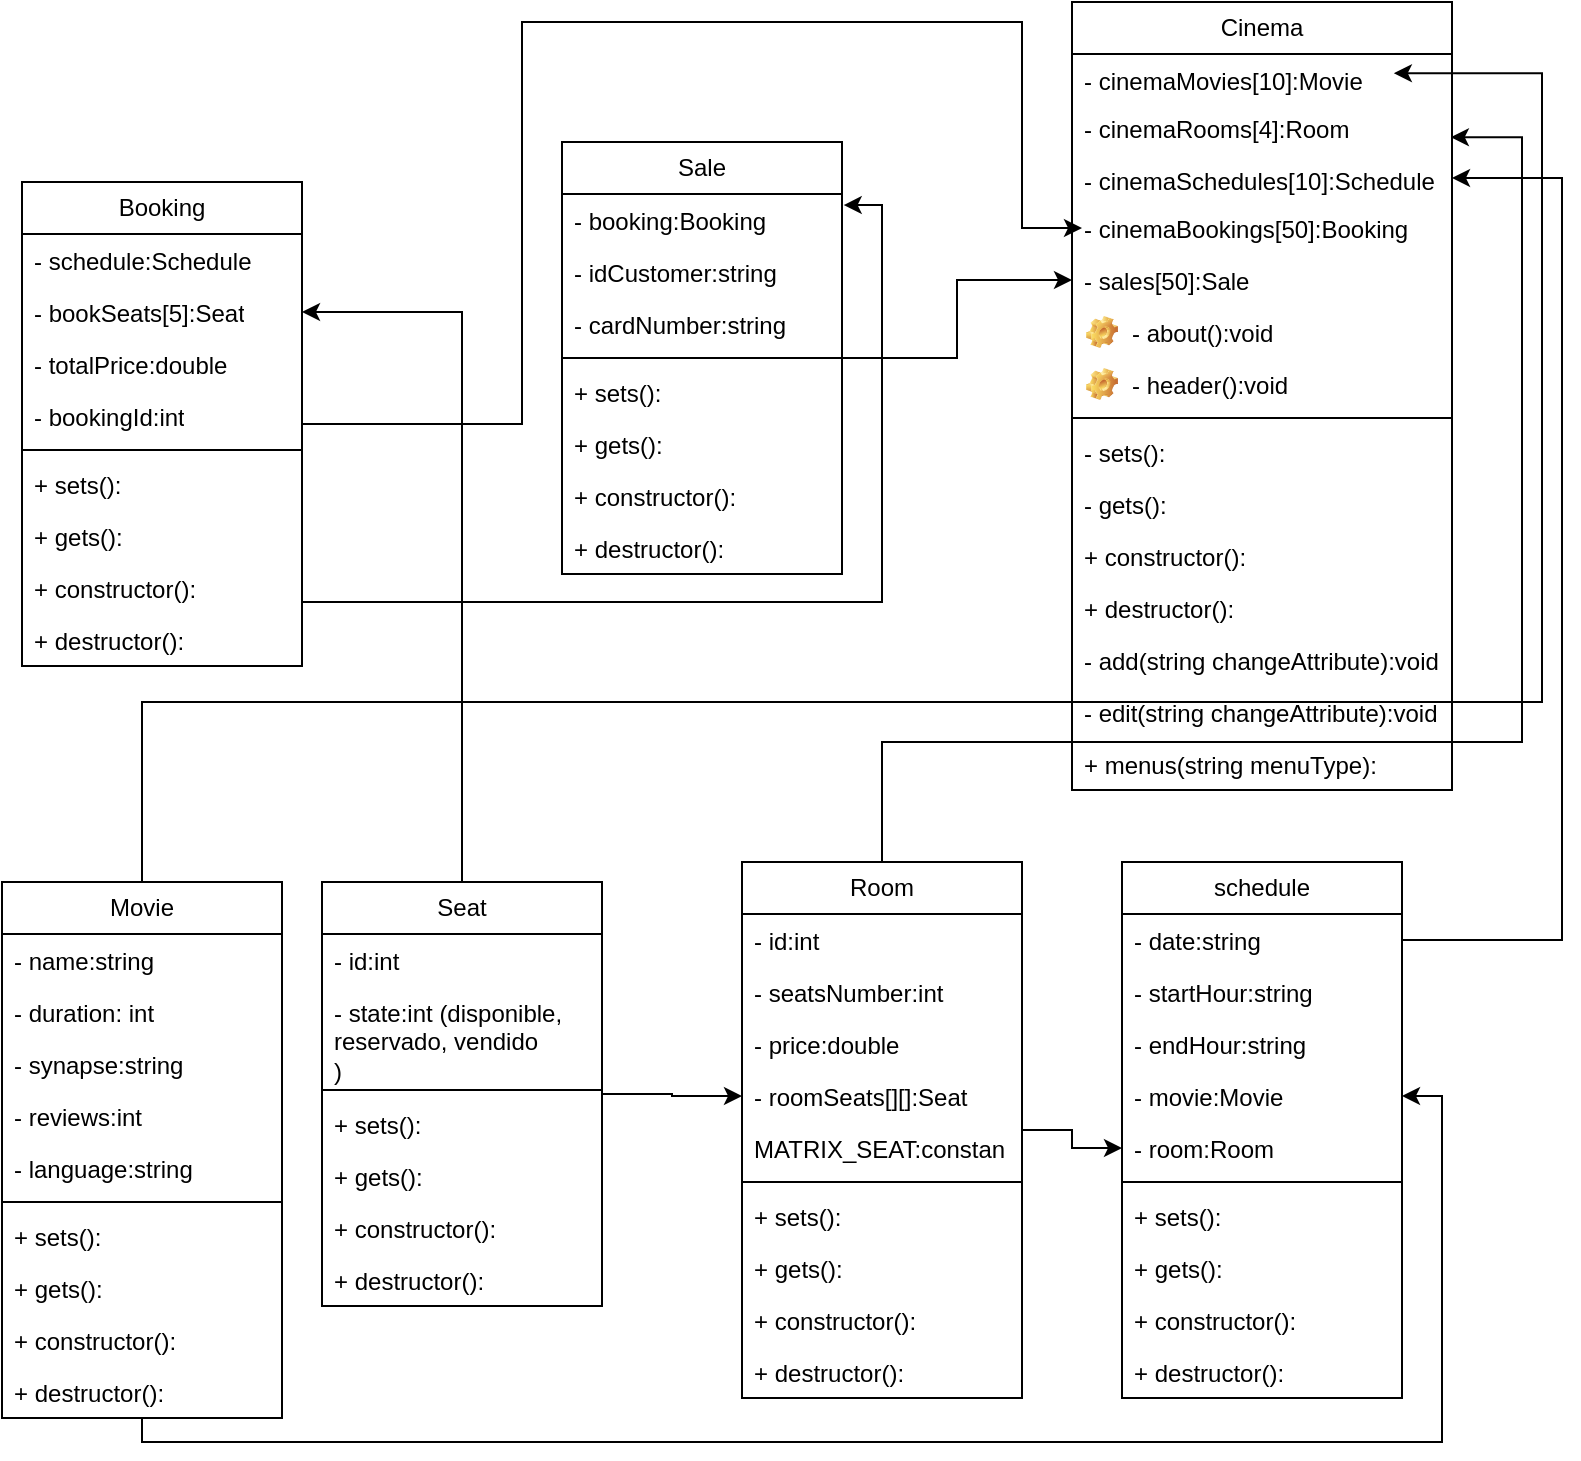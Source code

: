 <mxfile version="24.7.7">
  <diagram name="Page-1" id="FKZPfsuPANJ3V0UUk2Ly">
    <mxGraphModel dx="420" dy="1328" grid="1" gridSize="10" guides="1" tooltips="1" connect="1" arrows="1" fold="1" page="1" pageScale="1" pageWidth="850" pageHeight="1100" math="0" shadow="0">
      <root>
        <mxCell id="0" />
        <mxCell id="1" parent="0" />
        <mxCell id="31zZyvUoSJugWrLI4tre-92" style="edgeStyle=orthogonalEdgeStyle;rounded=0;orthogonalLoop=1;jettySize=auto;html=1;entryX=0.847;entryY=0.399;entryDx=0;entryDy=0;exitX=0.5;exitY=0;exitDx=0;exitDy=0;entryPerimeter=0;" parent="1" source="31zZyvUoSJugWrLI4tre-1" target="31zZyvUoSJugWrLI4tre-81" edge="1">
          <mxGeometry relative="1" as="geometry">
            <mxPoint x="100" y="-38" as="sourcePoint" />
            <mxPoint x="760" y="-380.0" as="targetPoint" />
            <Array as="points">
              <mxPoint x="90" y="-70" />
              <mxPoint x="790" y="-70" />
              <mxPoint x="790" y="-384" />
            </Array>
          </mxGeometry>
        </mxCell>
        <mxCell id="31zZyvUoSJugWrLI4tre-1" value="Movie" style="swimlane;fontStyle=0;childLayout=stackLayout;horizontal=1;startSize=26;fillColor=none;horizontalStack=0;resizeParent=1;resizeParentMax=0;resizeLast=0;collapsible=1;marginBottom=0;whiteSpace=wrap;html=1;" parent="1" vertex="1">
          <mxGeometry x="20" y="20" width="140" height="268" as="geometry">
            <mxRectangle x="20" y="20" width="70" height="30" as="alternateBounds" />
          </mxGeometry>
        </mxCell>
        <mxCell id="31zZyvUoSJugWrLI4tre-26" value="- name:string" style="text;strokeColor=none;fillColor=none;align=left;verticalAlign=top;spacingLeft=4;spacingRight=4;overflow=hidden;rotatable=0;points=[[0,0.5],[1,0.5]];portConstraint=eastwest;whiteSpace=wrap;html=1;" parent="31zZyvUoSJugWrLI4tre-1" vertex="1">
          <mxGeometry y="26" width="140" height="26" as="geometry" />
        </mxCell>
        <mxCell id="31zZyvUoSJugWrLI4tre-7" value="- duration: int&lt;div&gt;&lt;br&gt;&lt;/div&gt;" style="text;strokeColor=none;fillColor=none;align=left;verticalAlign=top;spacingLeft=4;spacingRight=4;overflow=hidden;rotatable=0;points=[[0,0.5],[1,0.5]];portConstraint=eastwest;whiteSpace=wrap;html=1;" parent="31zZyvUoSJugWrLI4tre-1" vertex="1">
          <mxGeometry y="52" width="140" height="26" as="geometry" />
        </mxCell>
        <mxCell id="31zZyvUoSJugWrLI4tre-9" value="- synapse:string" style="text;strokeColor=none;fillColor=none;align=left;verticalAlign=top;spacingLeft=4;spacingRight=4;overflow=hidden;rotatable=0;points=[[0,0.5],[1,0.5]];portConstraint=eastwest;whiteSpace=wrap;html=1;" parent="31zZyvUoSJugWrLI4tre-1" vertex="1">
          <mxGeometry y="78" width="140" height="26" as="geometry" />
        </mxCell>
        <mxCell id="31zZyvUoSJugWrLI4tre-10" value="- reviews:int" style="text;strokeColor=none;fillColor=none;align=left;verticalAlign=top;spacingLeft=4;spacingRight=4;overflow=hidden;rotatable=0;points=[[0,0.5],[1,0.5]];portConstraint=eastwest;whiteSpace=wrap;html=1;" parent="31zZyvUoSJugWrLI4tre-1" vertex="1">
          <mxGeometry y="104" width="140" height="26" as="geometry" />
        </mxCell>
        <mxCell id="31zZyvUoSJugWrLI4tre-8" value="- language:string" style="text;strokeColor=none;fillColor=none;align=left;verticalAlign=top;spacingLeft=4;spacingRight=4;overflow=hidden;rotatable=0;points=[[0,0.5],[1,0.5]];portConstraint=eastwest;whiteSpace=wrap;html=1;" parent="31zZyvUoSJugWrLI4tre-1" vertex="1">
          <mxGeometry y="130" width="140" height="26" as="geometry" />
        </mxCell>
        <mxCell id="31zZyvUoSJugWrLI4tre-6" value="" style="line;strokeWidth=1;fillColor=none;align=left;verticalAlign=middle;spacingTop=-1;spacingLeft=3;spacingRight=3;rotatable=0;labelPosition=right;points=[];portConstraint=eastwest;strokeColor=inherit;" parent="31zZyvUoSJugWrLI4tre-1" vertex="1">
          <mxGeometry y="156" width="140" height="8" as="geometry" />
        </mxCell>
        <mxCell id="31zZyvUoSJugWrLI4tre-3" value="+ sets():" style="text;strokeColor=none;fillColor=none;align=left;verticalAlign=top;spacingLeft=4;spacingRight=4;overflow=hidden;rotatable=0;points=[[0,0.5],[1,0.5]];portConstraint=eastwest;whiteSpace=wrap;html=1;" parent="31zZyvUoSJugWrLI4tre-1" vertex="1">
          <mxGeometry y="164" width="140" height="26" as="geometry" />
        </mxCell>
        <mxCell id="31zZyvUoSJugWrLI4tre-12" value="+ gets():" style="text;strokeColor=none;fillColor=none;align=left;verticalAlign=top;spacingLeft=4;spacingRight=4;overflow=hidden;rotatable=0;points=[[0,0.5],[1,0.5]];portConstraint=eastwest;whiteSpace=wrap;html=1;" parent="31zZyvUoSJugWrLI4tre-1" vertex="1">
          <mxGeometry y="190" width="140" height="26" as="geometry" />
        </mxCell>
        <mxCell id="31zZyvUoSJugWrLI4tre-11" value="+ constructor():" style="text;strokeColor=none;fillColor=none;align=left;verticalAlign=top;spacingLeft=4;spacingRight=4;overflow=hidden;rotatable=0;points=[[0,0.5],[1,0.5]];portConstraint=eastwest;whiteSpace=wrap;html=1;" parent="31zZyvUoSJugWrLI4tre-1" vertex="1">
          <mxGeometry y="216" width="140" height="26" as="geometry" />
        </mxCell>
        <mxCell id="31zZyvUoSJugWrLI4tre-4" value="+ destructor():" style="text;strokeColor=none;fillColor=none;align=left;verticalAlign=top;spacingLeft=4;spacingRight=4;overflow=hidden;rotatable=0;points=[[0,0.5],[1,0.5]];portConstraint=eastwest;whiteSpace=wrap;html=1;" parent="31zZyvUoSJugWrLI4tre-1" vertex="1">
          <mxGeometry y="242" width="140" height="26" as="geometry" />
        </mxCell>
        <mxCell id="31zZyvUoSJugWrLI4tre-42" style="edgeStyle=orthogonalEdgeStyle;rounded=0;orthogonalLoop=1;jettySize=auto;html=1;" parent="1" source="31zZyvUoSJugWrLI4tre-15" target="31zZyvUoSJugWrLI4tre-32" edge="1">
          <mxGeometry relative="1" as="geometry" />
        </mxCell>
        <mxCell id="31zZyvUoSJugWrLI4tre-67" style="edgeStyle=orthogonalEdgeStyle;rounded=0;orthogonalLoop=1;jettySize=auto;html=1;" parent="1" source="31zZyvUoSJugWrLI4tre-15" target="31zZyvUoSJugWrLI4tre-58" edge="1">
          <mxGeometry relative="1" as="geometry" />
        </mxCell>
        <mxCell id="31zZyvUoSJugWrLI4tre-15" value="Seat" style="swimlane;fontStyle=0;childLayout=stackLayout;horizontal=1;startSize=26;fillColor=none;horizontalStack=0;resizeParent=1;resizeParentMax=0;resizeLast=0;collapsible=1;marginBottom=0;whiteSpace=wrap;html=1;" parent="1" vertex="1">
          <mxGeometry x="180" y="20" width="140" height="212" as="geometry" />
        </mxCell>
        <mxCell id="31zZyvUoSJugWrLI4tre-2" value="- id:int" style="text;strokeColor=none;fillColor=none;align=left;verticalAlign=top;spacingLeft=4;spacingRight=4;overflow=hidden;rotatable=0;points=[[0,0.5],[1,0.5]];portConstraint=eastwest;whiteSpace=wrap;html=1;" parent="31zZyvUoSJugWrLI4tre-15" vertex="1">
          <mxGeometry y="26" width="140" height="26" as="geometry" />
        </mxCell>
        <mxCell id="31zZyvUoSJugWrLI4tre-17" value="- state:int (disponible, reservado, vendido&lt;div&gt;)&lt;div&gt;&lt;br&gt;&lt;/div&gt;&lt;/div&gt;" style="text;strokeColor=none;fillColor=none;align=left;verticalAlign=top;spacingLeft=4;spacingRight=4;overflow=hidden;rotatable=0;points=[[0,0.5],[1,0.5]];portConstraint=eastwest;whiteSpace=wrap;html=1;" parent="31zZyvUoSJugWrLI4tre-15" vertex="1">
          <mxGeometry y="52" width="140" height="48" as="geometry" />
        </mxCell>
        <mxCell id="31zZyvUoSJugWrLI4tre-21" value="" style="line;strokeWidth=1;fillColor=none;align=left;verticalAlign=middle;spacingTop=-1;spacingLeft=3;spacingRight=3;rotatable=0;labelPosition=right;points=[];portConstraint=eastwest;strokeColor=inherit;" parent="31zZyvUoSJugWrLI4tre-15" vertex="1">
          <mxGeometry y="100" width="140" height="8" as="geometry" />
        </mxCell>
        <mxCell id="31zZyvUoSJugWrLI4tre-22" value="+ sets():" style="text;strokeColor=none;fillColor=none;align=left;verticalAlign=top;spacingLeft=4;spacingRight=4;overflow=hidden;rotatable=0;points=[[0,0.5],[1,0.5]];portConstraint=eastwest;whiteSpace=wrap;html=1;" parent="31zZyvUoSJugWrLI4tre-15" vertex="1">
          <mxGeometry y="108" width="140" height="26" as="geometry" />
        </mxCell>
        <mxCell id="31zZyvUoSJugWrLI4tre-23" value="+ gets():" style="text;strokeColor=none;fillColor=none;align=left;verticalAlign=top;spacingLeft=4;spacingRight=4;overflow=hidden;rotatable=0;points=[[0,0.5],[1,0.5]];portConstraint=eastwest;whiteSpace=wrap;html=1;" parent="31zZyvUoSJugWrLI4tre-15" vertex="1">
          <mxGeometry y="134" width="140" height="26" as="geometry" />
        </mxCell>
        <mxCell id="31zZyvUoSJugWrLI4tre-24" value="+ constructor():" style="text;strokeColor=none;fillColor=none;align=left;verticalAlign=top;spacingLeft=4;spacingRight=4;overflow=hidden;rotatable=0;points=[[0,0.5],[1,0.5]];portConstraint=eastwest;whiteSpace=wrap;html=1;" parent="31zZyvUoSJugWrLI4tre-15" vertex="1">
          <mxGeometry y="160" width="140" height="26" as="geometry" />
        </mxCell>
        <mxCell id="31zZyvUoSJugWrLI4tre-25" value="+ destructor():" style="text;strokeColor=none;fillColor=none;align=left;verticalAlign=top;spacingLeft=4;spacingRight=4;overflow=hidden;rotatable=0;points=[[0,0.5],[1,0.5]];portConstraint=eastwest;whiteSpace=wrap;html=1;" parent="31zZyvUoSJugWrLI4tre-15" vertex="1">
          <mxGeometry y="186" width="140" height="26" as="geometry" />
        </mxCell>
        <mxCell id="31zZyvUoSJugWrLI4tre-54" style="edgeStyle=orthogonalEdgeStyle;rounded=0;orthogonalLoop=1;jettySize=auto;html=1;" parent="1" source="31zZyvUoSJugWrLI4tre-28" target="31zZyvUoSJugWrLI4tre-48" edge="1">
          <mxGeometry relative="1" as="geometry" />
        </mxCell>
        <mxCell id="31zZyvUoSJugWrLI4tre-28" value="Room" style="swimlane;fontStyle=0;childLayout=stackLayout;horizontal=1;startSize=26;fillColor=none;horizontalStack=0;resizeParent=1;resizeParentMax=0;resizeLast=0;collapsible=1;marginBottom=0;whiteSpace=wrap;html=1;" parent="1" vertex="1">
          <mxGeometry x="390" y="10" width="140" height="268" as="geometry">
            <mxRectangle x="20" y="20" width="70" height="30" as="alternateBounds" />
          </mxGeometry>
        </mxCell>
        <mxCell id="31zZyvUoSJugWrLI4tre-29" value="- id:int" style="text;strokeColor=none;fillColor=none;align=left;verticalAlign=top;spacingLeft=4;spacingRight=4;overflow=hidden;rotatable=0;points=[[0,0.5],[1,0.5]];portConstraint=eastwest;whiteSpace=wrap;html=1;" parent="31zZyvUoSJugWrLI4tre-28" vertex="1">
          <mxGeometry y="26" width="140" height="26" as="geometry" />
        </mxCell>
        <mxCell id="31zZyvUoSJugWrLI4tre-30" value="- seatsNumber:int&lt;div&gt;&lt;br&gt;&lt;/div&gt;" style="text;strokeColor=none;fillColor=none;align=left;verticalAlign=top;spacingLeft=4;spacingRight=4;overflow=hidden;rotatable=0;points=[[0,0.5],[1,0.5]];portConstraint=eastwest;whiteSpace=wrap;html=1;" parent="31zZyvUoSJugWrLI4tre-28" vertex="1">
          <mxGeometry y="52" width="140" height="26" as="geometry" />
        </mxCell>
        <mxCell id="31zZyvUoSJugWrLI4tre-31" value="- price:double" style="text;strokeColor=none;fillColor=none;align=left;verticalAlign=top;spacingLeft=4;spacingRight=4;overflow=hidden;rotatable=0;points=[[0,0.5],[1,0.5]];portConstraint=eastwest;whiteSpace=wrap;html=1;" parent="31zZyvUoSJugWrLI4tre-28" vertex="1">
          <mxGeometry y="78" width="140" height="26" as="geometry" />
        </mxCell>
        <mxCell id="31zZyvUoSJugWrLI4tre-32" value="- roomSeats[][]:Seat" style="text;strokeColor=none;fillColor=none;align=left;verticalAlign=top;spacingLeft=4;spacingRight=4;overflow=hidden;rotatable=0;points=[[0,0.5],[1,0.5]];portConstraint=eastwest;whiteSpace=wrap;html=1;" parent="31zZyvUoSJugWrLI4tre-28" vertex="1">
          <mxGeometry y="104" width="140" height="26" as="geometry" />
        </mxCell>
        <mxCell id="31zZyvUoSJugWrLI4tre-33" value="MATRIX_SEAT:constan" style="text;strokeColor=none;fillColor=none;align=left;verticalAlign=top;spacingLeft=4;spacingRight=4;overflow=hidden;rotatable=0;points=[[0,0.5],[1,0.5]];portConstraint=eastwest;whiteSpace=wrap;html=1;" parent="31zZyvUoSJugWrLI4tre-28" vertex="1">
          <mxGeometry y="130" width="140" height="26" as="geometry" />
        </mxCell>
        <mxCell id="31zZyvUoSJugWrLI4tre-34" value="" style="line;strokeWidth=1;fillColor=none;align=left;verticalAlign=middle;spacingTop=-1;spacingLeft=3;spacingRight=3;rotatable=0;labelPosition=right;points=[];portConstraint=eastwest;strokeColor=inherit;" parent="31zZyvUoSJugWrLI4tre-28" vertex="1">
          <mxGeometry y="156" width="140" height="8" as="geometry" />
        </mxCell>
        <mxCell id="31zZyvUoSJugWrLI4tre-35" value="+ sets():" style="text;strokeColor=none;fillColor=none;align=left;verticalAlign=top;spacingLeft=4;spacingRight=4;overflow=hidden;rotatable=0;points=[[0,0.5],[1,0.5]];portConstraint=eastwest;whiteSpace=wrap;html=1;" parent="31zZyvUoSJugWrLI4tre-28" vertex="1">
          <mxGeometry y="164" width="140" height="26" as="geometry" />
        </mxCell>
        <mxCell id="31zZyvUoSJugWrLI4tre-36" value="+ gets():" style="text;strokeColor=none;fillColor=none;align=left;verticalAlign=top;spacingLeft=4;spacingRight=4;overflow=hidden;rotatable=0;points=[[0,0.5],[1,0.5]];portConstraint=eastwest;whiteSpace=wrap;html=1;" parent="31zZyvUoSJugWrLI4tre-28" vertex="1">
          <mxGeometry y="190" width="140" height="26" as="geometry" />
        </mxCell>
        <mxCell id="31zZyvUoSJugWrLI4tre-37" value="+ constructor():" style="text;strokeColor=none;fillColor=none;align=left;verticalAlign=top;spacingLeft=4;spacingRight=4;overflow=hidden;rotatable=0;points=[[0,0.5],[1,0.5]];portConstraint=eastwest;whiteSpace=wrap;html=1;" parent="31zZyvUoSJugWrLI4tre-28" vertex="1">
          <mxGeometry y="216" width="140" height="26" as="geometry" />
        </mxCell>
        <mxCell id="31zZyvUoSJugWrLI4tre-38" value="+ destructor():" style="text;strokeColor=none;fillColor=none;align=left;verticalAlign=top;spacingLeft=4;spacingRight=4;overflow=hidden;rotatable=0;points=[[0,0.5],[1,0.5]];portConstraint=eastwest;whiteSpace=wrap;html=1;" parent="31zZyvUoSJugWrLI4tre-28" vertex="1">
          <mxGeometry y="242" width="140" height="26" as="geometry" />
        </mxCell>
        <mxCell id="31zZyvUoSJugWrLI4tre-43" value="schedule" style="swimlane;fontStyle=0;childLayout=stackLayout;horizontal=1;startSize=26;fillColor=none;horizontalStack=0;resizeParent=1;resizeParentMax=0;resizeLast=0;collapsible=1;marginBottom=0;whiteSpace=wrap;html=1;" parent="1" vertex="1">
          <mxGeometry x="580" y="10" width="140" height="268" as="geometry">
            <mxRectangle x="20" y="20" width="70" height="30" as="alternateBounds" />
          </mxGeometry>
        </mxCell>
        <mxCell id="31zZyvUoSJugWrLI4tre-44" value="- date:string" style="text;strokeColor=none;fillColor=none;align=left;verticalAlign=top;spacingLeft=4;spacingRight=4;overflow=hidden;rotatable=0;points=[[0,0.5],[1,0.5]];portConstraint=eastwest;whiteSpace=wrap;html=1;" parent="31zZyvUoSJugWrLI4tre-43" vertex="1">
          <mxGeometry y="26" width="140" height="26" as="geometry" />
        </mxCell>
        <mxCell id="31zZyvUoSJugWrLI4tre-45" value="&lt;div&gt;- startHour:string&lt;/div&gt;" style="text;strokeColor=none;fillColor=none;align=left;verticalAlign=top;spacingLeft=4;spacingRight=4;overflow=hidden;rotatable=0;points=[[0,0.5],[1,0.5]];portConstraint=eastwest;whiteSpace=wrap;html=1;" parent="31zZyvUoSJugWrLI4tre-43" vertex="1">
          <mxGeometry y="52" width="140" height="26" as="geometry" />
        </mxCell>
        <mxCell id="31zZyvUoSJugWrLI4tre-46" value="- endHour:string" style="text;strokeColor=none;fillColor=none;align=left;verticalAlign=top;spacingLeft=4;spacingRight=4;overflow=hidden;rotatable=0;points=[[0,0.5],[1,0.5]];portConstraint=eastwest;whiteSpace=wrap;html=1;" parent="31zZyvUoSJugWrLI4tre-43" vertex="1">
          <mxGeometry y="78" width="140" height="26" as="geometry" />
        </mxCell>
        <mxCell id="31zZyvUoSJugWrLI4tre-47" value="- movie:Movie" style="text;strokeColor=none;fillColor=none;align=left;verticalAlign=top;spacingLeft=4;spacingRight=4;overflow=hidden;rotatable=0;points=[[0,0.5],[1,0.5]];portConstraint=eastwest;whiteSpace=wrap;html=1;" parent="31zZyvUoSJugWrLI4tre-43" vertex="1">
          <mxGeometry y="104" width="140" height="26" as="geometry" />
        </mxCell>
        <mxCell id="31zZyvUoSJugWrLI4tre-48" value="- room:Room" style="text;strokeColor=none;fillColor=none;align=left;verticalAlign=top;spacingLeft=4;spacingRight=4;overflow=hidden;rotatable=0;points=[[0,0.5],[1,0.5]];portConstraint=eastwest;whiteSpace=wrap;html=1;" parent="31zZyvUoSJugWrLI4tre-43" vertex="1">
          <mxGeometry y="130" width="140" height="26" as="geometry" />
        </mxCell>
        <mxCell id="31zZyvUoSJugWrLI4tre-49" value="" style="line;strokeWidth=1;fillColor=none;align=left;verticalAlign=middle;spacingTop=-1;spacingLeft=3;spacingRight=3;rotatable=0;labelPosition=right;points=[];portConstraint=eastwest;strokeColor=inherit;" parent="31zZyvUoSJugWrLI4tre-43" vertex="1">
          <mxGeometry y="156" width="140" height="8" as="geometry" />
        </mxCell>
        <mxCell id="31zZyvUoSJugWrLI4tre-50" value="+ sets():" style="text;strokeColor=none;fillColor=none;align=left;verticalAlign=top;spacingLeft=4;spacingRight=4;overflow=hidden;rotatable=0;points=[[0,0.5],[1,0.5]];portConstraint=eastwest;whiteSpace=wrap;html=1;" parent="31zZyvUoSJugWrLI4tre-43" vertex="1">
          <mxGeometry y="164" width="140" height="26" as="geometry" />
        </mxCell>
        <mxCell id="31zZyvUoSJugWrLI4tre-51" value="+ gets():" style="text;strokeColor=none;fillColor=none;align=left;verticalAlign=top;spacingLeft=4;spacingRight=4;overflow=hidden;rotatable=0;points=[[0,0.5],[1,0.5]];portConstraint=eastwest;whiteSpace=wrap;html=1;" parent="31zZyvUoSJugWrLI4tre-43" vertex="1">
          <mxGeometry y="190" width="140" height="26" as="geometry" />
        </mxCell>
        <mxCell id="31zZyvUoSJugWrLI4tre-52" value="+ constructor():" style="text;strokeColor=none;fillColor=none;align=left;verticalAlign=top;spacingLeft=4;spacingRight=4;overflow=hidden;rotatable=0;points=[[0,0.5],[1,0.5]];portConstraint=eastwest;whiteSpace=wrap;html=1;" parent="31zZyvUoSJugWrLI4tre-43" vertex="1">
          <mxGeometry y="216" width="140" height="26" as="geometry" />
        </mxCell>
        <mxCell id="31zZyvUoSJugWrLI4tre-53" value="+ destructor():" style="text;strokeColor=none;fillColor=none;align=left;verticalAlign=top;spacingLeft=4;spacingRight=4;overflow=hidden;rotatable=0;points=[[0,0.5],[1,0.5]];portConstraint=eastwest;whiteSpace=wrap;html=1;" parent="31zZyvUoSJugWrLI4tre-43" vertex="1">
          <mxGeometry y="242" width="140" height="26" as="geometry" />
        </mxCell>
        <mxCell id="31zZyvUoSJugWrLI4tre-55" style="edgeStyle=orthogonalEdgeStyle;rounded=0;orthogonalLoop=1;jettySize=auto;html=1;entryX=1;entryY=0.5;entryDx=0;entryDy=0;" parent="1" source="31zZyvUoSJugWrLI4tre-4" target="31zZyvUoSJugWrLI4tre-47" edge="1">
          <mxGeometry relative="1" as="geometry">
            <Array as="points">
              <mxPoint x="90" y="300" />
              <mxPoint x="740" y="300" />
              <mxPoint x="740" y="127" />
            </Array>
          </mxGeometry>
        </mxCell>
        <mxCell id="31zZyvUoSJugWrLI4tre-56" value="Booking" style="swimlane;fontStyle=0;childLayout=stackLayout;horizontal=1;startSize=26;fillColor=none;horizontalStack=0;resizeParent=1;resizeParentMax=0;resizeLast=0;collapsible=1;marginBottom=0;whiteSpace=wrap;html=1;" parent="1" vertex="1">
          <mxGeometry x="30" y="-330" width="140" height="242" as="geometry">
            <mxRectangle x="20" y="20" width="70" height="30" as="alternateBounds" />
          </mxGeometry>
        </mxCell>
        <mxCell id="31zZyvUoSJugWrLI4tre-57" value="- schedule:Schedule" style="text;strokeColor=none;fillColor=none;align=left;verticalAlign=top;spacingLeft=4;spacingRight=4;overflow=hidden;rotatable=0;points=[[0,0.5],[1,0.5]];portConstraint=eastwest;whiteSpace=wrap;html=1;" parent="31zZyvUoSJugWrLI4tre-56" vertex="1">
          <mxGeometry y="26" width="140" height="26" as="geometry" />
        </mxCell>
        <mxCell id="31zZyvUoSJugWrLI4tre-58" value="&lt;div&gt;- bookSeats[5]:Seat&lt;/div&gt;" style="text;strokeColor=none;fillColor=none;align=left;verticalAlign=top;spacingLeft=4;spacingRight=4;overflow=hidden;rotatable=0;points=[[0,0.5],[1,0.5]];portConstraint=eastwest;whiteSpace=wrap;html=1;" parent="31zZyvUoSJugWrLI4tre-56" vertex="1">
          <mxGeometry y="52" width="140" height="26" as="geometry" />
        </mxCell>
        <mxCell id="31zZyvUoSJugWrLI4tre-59" value="- totalPrice:double" style="text;strokeColor=none;fillColor=none;align=left;verticalAlign=top;spacingLeft=4;spacingRight=4;overflow=hidden;rotatable=0;points=[[0,0.5],[1,0.5]];portConstraint=eastwest;whiteSpace=wrap;html=1;" parent="31zZyvUoSJugWrLI4tre-56" vertex="1">
          <mxGeometry y="78" width="140" height="26" as="geometry" />
        </mxCell>
        <mxCell id="31zZyvUoSJugWrLI4tre-60" value="- bookingId:int" style="text;strokeColor=none;fillColor=none;align=left;verticalAlign=top;spacingLeft=4;spacingRight=4;overflow=hidden;rotatable=0;points=[[0,0.5],[1,0.5]];portConstraint=eastwest;whiteSpace=wrap;html=1;" parent="31zZyvUoSJugWrLI4tre-56" vertex="1">
          <mxGeometry y="104" width="140" height="26" as="geometry" />
        </mxCell>
        <mxCell id="31zZyvUoSJugWrLI4tre-62" value="" style="line;strokeWidth=1;fillColor=none;align=left;verticalAlign=middle;spacingTop=-1;spacingLeft=3;spacingRight=3;rotatable=0;labelPosition=right;points=[];portConstraint=eastwest;strokeColor=inherit;" parent="31zZyvUoSJugWrLI4tre-56" vertex="1">
          <mxGeometry y="130" width="140" height="8" as="geometry" />
        </mxCell>
        <mxCell id="31zZyvUoSJugWrLI4tre-63" value="+ sets():" style="text;strokeColor=none;fillColor=none;align=left;verticalAlign=top;spacingLeft=4;spacingRight=4;overflow=hidden;rotatable=0;points=[[0,0.5],[1,0.5]];portConstraint=eastwest;whiteSpace=wrap;html=1;" parent="31zZyvUoSJugWrLI4tre-56" vertex="1">
          <mxGeometry y="138" width="140" height="26" as="geometry" />
        </mxCell>
        <mxCell id="31zZyvUoSJugWrLI4tre-64" value="+ gets():" style="text;strokeColor=none;fillColor=none;align=left;verticalAlign=top;spacingLeft=4;spacingRight=4;overflow=hidden;rotatable=0;points=[[0,0.5],[1,0.5]];portConstraint=eastwest;whiteSpace=wrap;html=1;" parent="31zZyvUoSJugWrLI4tre-56" vertex="1">
          <mxGeometry y="164" width="140" height="26" as="geometry" />
        </mxCell>
        <mxCell id="31zZyvUoSJugWrLI4tre-65" value="+ constructor():" style="text;strokeColor=none;fillColor=none;align=left;verticalAlign=top;spacingLeft=4;spacingRight=4;overflow=hidden;rotatable=0;points=[[0,0.5],[1,0.5]];portConstraint=eastwest;whiteSpace=wrap;html=1;" parent="31zZyvUoSJugWrLI4tre-56" vertex="1">
          <mxGeometry y="190" width="140" height="26" as="geometry" />
        </mxCell>
        <mxCell id="31zZyvUoSJugWrLI4tre-66" value="+ destructor():" style="text;strokeColor=none;fillColor=none;align=left;verticalAlign=top;spacingLeft=4;spacingRight=4;overflow=hidden;rotatable=0;points=[[0,0.5],[1,0.5]];portConstraint=eastwest;whiteSpace=wrap;html=1;" parent="31zZyvUoSJugWrLI4tre-56" vertex="1">
          <mxGeometry y="216" width="140" height="26" as="geometry" />
        </mxCell>
        <mxCell id="31zZyvUoSJugWrLI4tre-91" style="edgeStyle=orthogonalEdgeStyle;rounded=0;orthogonalLoop=1;jettySize=auto;html=1;" parent="1" source="31zZyvUoSJugWrLI4tre-68" target="31zZyvUoSJugWrLI4tre-85" edge="1">
          <mxGeometry relative="1" as="geometry" />
        </mxCell>
        <mxCell id="31zZyvUoSJugWrLI4tre-68" value="Sale" style="swimlane;fontStyle=0;childLayout=stackLayout;horizontal=1;startSize=26;fillColor=none;horizontalStack=0;resizeParent=1;resizeParentMax=0;resizeLast=0;collapsible=1;marginBottom=0;whiteSpace=wrap;html=1;" parent="1" vertex="1">
          <mxGeometry x="300" y="-350" width="140" height="216" as="geometry">
            <mxRectangle x="20" y="20" width="70" height="30" as="alternateBounds" />
          </mxGeometry>
        </mxCell>
        <mxCell id="31zZyvUoSJugWrLI4tre-69" value="- booking:Booking" style="text;strokeColor=none;fillColor=none;align=left;verticalAlign=top;spacingLeft=4;spacingRight=4;overflow=hidden;rotatable=0;points=[[0,0.5],[1,0.5]];portConstraint=eastwest;whiteSpace=wrap;html=1;" parent="31zZyvUoSJugWrLI4tre-68" vertex="1">
          <mxGeometry y="26" width="140" height="26" as="geometry" />
        </mxCell>
        <mxCell id="31zZyvUoSJugWrLI4tre-70" value="&lt;div&gt;- idCustomer:string&lt;/div&gt;" style="text;strokeColor=none;fillColor=none;align=left;verticalAlign=top;spacingLeft=4;spacingRight=4;overflow=hidden;rotatable=0;points=[[0,0.5],[1,0.5]];portConstraint=eastwest;whiteSpace=wrap;html=1;" parent="31zZyvUoSJugWrLI4tre-68" vertex="1">
          <mxGeometry y="52" width="140" height="26" as="geometry" />
        </mxCell>
        <mxCell id="31zZyvUoSJugWrLI4tre-71" value="- cardNumber:string" style="text;strokeColor=none;fillColor=none;align=left;verticalAlign=top;spacingLeft=4;spacingRight=4;overflow=hidden;rotatable=0;points=[[0,0.5],[1,0.5]];portConstraint=eastwest;whiteSpace=wrap;html=1;" parent="31zZyvUoSJugWrLI4tre-68" vertex="1">
          <mxGeometry y="78" width="140" height="26" as="geometry" />
        </mxCell>
        <mxCell id="31zZyvUoSJugWrLI4tre-74" value="" style="line;strokeWidth=1;fillColor=none;align=left;verticalAlign=middle;spacingTop=-1;spacingLeft=3;spacingRight=3;rotatable=0;labelPosition=right;points=[];portConstraint=eastwest;strokeColor=inherit;" parent="31zZyvUoSJugWrLI4tre-68" vertex="1">
          <mxGeometry y="104" width="140" height="8" as="geometry" />
        </mxCell>
        <mxCell id="31zZyvUoSJugWrLI4tre-75" value="+ sets():" style="text;strokeColor=none;fillColor=none;align=left;verticalAlign=top;spacingLeft=4;spacingRight=4;overflow=hidden;rotatable=0;points=[[0,0.5],[1,0.5]];portConstraint=eastwest;whiteSpace=wrap;html=1;" parent="31zZyvUoSJugWrLI4tre-68" vertex="1">
          <mxGeometry y="112" width="140" height="26" as="geometry" />
        </mxCell>
        <mxCell id="31zZyvUoSJugWrLI4tre-76" value="+ gets():" style="text;strokeColor=none;fillColor=none;align=left;verticalAlign=top;spacingLeft=4;spacingRight=4;overflow=hidden;rotatable=0;points=[[0,0.5],[1,0.5]];portConstraint=eastwest;whiteSpace=wrap;html=1;" parent="31zZyvUoSJugWrLI4tre-68" vertex="1">
          <mxGeometry y="138" width="140" height="26" as="geometry" />
        </mxCell>
        <mxCell id="31zZyvUoSJugWrLI4tre-77" value="+ constructor():" style="text;strokeColor=none;fillColor=none;align=left;verticalAlign=top;spacingLeft=4;spacingRight=4;overflow=hidden;rotatable=0;points=[[0,0.5],[1,0.5]];portConstraint=eastwest;whiteSpace=wrap;html=1;" parent="31zZyvUoSJugWrLI4tre-68" vertex="1">
          <mxGeometry y="164" width="140" height="26" as="geometry" />
        </mxCell>
        <mxCell id="31zZyvUoSJugWrLI4tre-78" value="+ destructor():" style="text;strokeColor=none;fillColor=none;align=left;verticalAlign=top;spacingLeft=4;spacingRight=4;overflow=hidden;rotatable=0;points=[[0,0.5],[1,0.5]];portConstraint=eastwest;whiteSpace=wrap;html=1;" parent="31zZyvUoSJugWrLI4tre-68" vertex="1">
          <mxGeometry y="190" width="140" height="26" as="geometry" />
        </mxCell>
        <mxCell id="31zZyvUoSJugWrLI4tre-79" style="edgeStyle=orthogonalEdgeStyle;rounded=0;orthogonalLoop=1;jettySize=auto;html=1;entryX=1.006;entryY=0.212;entryDx=0;entryDy=0;entryPerimeter=0;" parent="1" source="31zZyvUoSJugWrLI4tre-56" target="31zZyvUoSJugWrLI4tre-69" edge="1">
          <mxGeometry relative="1" as="geometry">
            <Array as="points">
              <mxPoint x="460" y="-120" />
              <mxPoint x="460" y="-319" />
            </Array>
          </mxGeometry>
        </mxCell>
        <mxCell id="31zZyvUoSJugWrLI4tre-80" value="Cinema" style="swimlane;fontStyle=0;childLayout=stackLayout;horizontal=1;startSize=26;fillColor=none;horizontalStack=0;resizeParent=1;resizeParentMax=0;resizeLast=0;collapsible=1;marginBottom=0;whiteSpace=wrap;html=1;" parent="1" vertex="1">
          <mxGeometry x="555" y="-420" width="190" height="394" as="geometry">
            <mxRectangle x="20" y="20" width="70" height="30" as="alternateBounds" />
          </mxGeometry>
        </mxCell>
        <mxCell id="31zZyvUoSJugWrLI4tre-81" value="- cinemaMovies[10]:Movie" style="text;strokeColor=none;fillColor=none;align=left;verticalAlign=top;spacingLeft=4;spacingRight=4;overflow=hidden;rotatable=0;points=[[0,0.5],[1,0.5]];portConstraint=eastwest;whiteSpace=wrap;html=1;" parent="31zZyvUoSJugWrLI4tre-80" vertex="1">
          <mxGeometry y="26" width="190" height="24" as="geometry" />
        </mxCell>
        <mxCell id="31zZyvUoSJugWrLI4tre-82" value="&lt;div&gt;- cinemaRooms[4]:Room&lt;/div&gt;" style="text;strokeColor=none;fillColor=none;align=left;verticalAlign=top;spacingLeft=4;spacingRight=4;overflow=hidden;rotatable=0;points=[[0,0.5],[1,0.5]];portConstraint=eastwest;whiteSpace=wrap;html=1;" parent="31zZyvUoSJugWrLI4tre-80" vertex="1">
          <mxGeometry y="50" width="190" height="26" as="geometry" />
        </mxCell>
        <mxCell id="31zZyvUoSJugWrLI4tre-83" value="- cinemaSchedules[10]:Schedule" style="text;strokeColor=none;fillColor=none;align=left;verticalAlign=top;spacingLeft=4;spacingRight=4;overflow=hidden;rotatable=0;points=[[0,0.5],[1,0.5]];portConstraint=eastwest;whiteSpace=wrap;html=1;" parent="31zZyvUoSJugWrLI4tre-80" vertex="1">
          <mxGeometry y="76" width="190" height="24" as="geometry" />
        </mxCell>
        <mxCell id="31zZyvUoSJugWrLI4tre-84" value="- cinemaBookings[50]:Booking" style="text;strokeColor=none;fillColor=none;align=left;verticalAlign=top;spacingLeft=4;spacingRight=4;overflow=hidden;rotatable=0;points=[[0,0.5],[1,0.5]];portConstraint=eastwest;whiteSpace=wrap;html=1;" parent="31zZyvUoSJugWrLI4tre-80" vertex="1">
          <mxGeometry y="100" width="190" height="26" as="geometry" />
        </mxCell>
        <mxCell id="31zZyvUoSJugWrLI4tre-85" value="- sales[50]:Sale" style="text;strokeColor=none;fillColor=none;align=left;verticalAlign=top;spacingLeft=4;spacingRight=4;overflow=hidden;rotatable=0;points=[[0,0.5],[1,0.5]];portConstraint=eastwest;whiteSpace=wrap;html=1;" parent="31zZyvUoSJugWrLI4tre-80" vertex="1">
          <mxGeometry y="126" width="190" height="26" as="geometry" />
        </mxCell>
        <mxCell id="hrbvgqAc4o3raiOiVYEu-3" value="- about():void" style="label;fontStyle=0;strokeColor=none;fillColor=none;align=left;verticalAlign=top;overflow=hidden;spacingLeft=28;spacingRight=4;rotatable=0;points=[[0,0.5],[1,0.5]];portConstraint=eastwest;imageWidth=16;imageHeight=16;whiteSpace=wrap;html=1;image=img/clipart/Gear_128x128.png" vertex="1" parent="31zZyvUoSJugWrLI4tre-80">
          <mxGeometry y="152" width="190" height="26" as="geometry" />
        </mxCell>
        <mxCell id="hrbvgqAc4o3raiOiVYEu-2" value="- header():void" style="label;fontStyle=0;strokeColor=none;fillColor=none;align=left;verticalAlign=top;overflow=hidden;spacingLeft=28;spacingRight=4;rotatable=0;points=[[0,0.5],[1,0.5]];portConstraint=eastwest;imageWidth=16;imageHeight=16;whiteSpace=wrap;html=1;image=img/clipart/Gear_128x128.png" vertex="1" parent="31zZyvUoSJugWrLI4tre-80">
          <mxGeometry y="178" width="190" height="26" as="geometry" />
        </mxCell>
        <mxCell id="31zZyvUoSJugWrLI4tre-86" value="" style="line;strokeWidth=1;fillColor=none;align=left;verticalAlign=middle;spacingTop=-1;spacingLeft=3;spacingRight=3;rotatable=0;labelPosition=right;points=[];portConstraint=eastwest;strokeColor=inherit;" parent="31zZyvUoSJugWrLI4tre-80" vertex="1">
          <mxGeometry y="204" width="190" height="8" as="geometry" />
        </mxCell>
        <mxCell id="31zZyvUoSJugWrLI4tre-87" value="- sets():" style="text;strokeColor=none;fillColor=none;align=left;verticalAlign=top;spacingLeft=4;spacingRight=4;overflow=hidden;rotatable=0;points=[[0,0.5],[1,0.5]];portConstraint=eastwest;whiteSpace=wrap;html=1;" parent="31zZyvUoSJugWrLI4tre-80" vertex="1">
          <mxGeometry y="212" width="190" height="26" as="geometry" />
        </mxCell>
        <mxCell id="31zZyvUoSJugWrLI4tre-88" value="- gets():" style="text;strokeColor=none;fillColor=none;align=left;verticalAlign=top;spacingLeft=4;spacingRight=4;overflow=hidden;rotatable=0;points=[[0,0.5],[1,0.5]];portConstraint=eastwest;whiteSpace=wrap;html=1;" parent="31zZyvUoSJugWrLI4tre-80" vertex="1">
          <mxGeometry y="238" width="190" height="26" as="geometry" />
        </mxCell>
        <mxCell id="31zZyvUoSJugWrLI4tre-89" value="+ constructor():" style="text;strokeColor=none;fillColor=none;align=left;verticalAlign=top;spacingLeft=4;spacingRight=4;overflow=hidden;rotatable=0;points=[[0,0.5],[1,0.5]];portConstraint=eastwest;whiteSpace=wrap;html=1;" parent="31zZyvUoSJugWrLI4tre-80" vertex="1">
          <mxGeometry y="264" width="190" height="26" as="geometry" />
        </mxCell>
        <mxCell id="31zZyvUoSJugWrLI4tre-90" value="+ destructor():" style="text;strokeColor=none;fillColor=none;align=left;verticalAlign=top;spacingLeft=4;spacingRight=4;overflow=hidden;rotatable=0;points=[[0,0.5],[1,0.5]];portConstraint=eastwest;whiteSpace=wrap;html=1;" parent="31zZyvUoSJugWrLI4tre-80" vertex="1">
          <mxGeometry y="290" width="190" height="26" as="geometry" />
        </mxCell>
        <mxCell id="hrbvgqAc4o3raiOiVYEu-5" value="- add(string changeAttribute):void" style="text;strokeColor=none;fillColor=none;align=left;verticalAlign=top;spacingLeft=4;spacingRight=4;overflow=hidden;rotatable=0;points=[[0,0.5],[1,0.5]];portConstraint=eastwest;whiteSpace=wrap;html=1;" vertex="1" parent="31zZyvUoSJugWrLI4tre-80">
          <mxGeometry y="316" width="190" height="26" as="geometry" />
        </mxCell>
        <mxCell id="hrbvgqAc4o3raiOiVYEu-6" value="- edit(string changeAttribute):void" style="text;strokeColor=none;fillColor=none;align=left;verticalAlign=top;spacingLeft=4;spacingRight=4;overflow=hidden;rotatable=0;points=[[0,0.5],[1,0.5]];portConstraint=eastwest;whiteSpace=wrap;html=1;" vertex="1" parent="31zZyvUoSJugWrLI4tre-80">
          <mxGeometry y="342" width="190" height="26" as="geometry" />
        </mxCell>
        <mxCell id="hrbvgqAc4o3raiOiVYEu-7" value="+ menus(string menuType):" style="text;strokeColor=none;fillColor=none;align=left;verticalAlign=top;spacingLeft=4;spacingRight=4;overflow=hidden;rotatable=0;points=[[0,0.5],[1,0.5]];portConstraint=eastwest;whiteSpace=wrap;html=1;" vertex="1" parent="31zZyvUoSJugWrLI4tre-80">
          <mxGeometry y="368" width="190" height="26" as="geometry" />
        </mxCell>
        <mxCell id="31zZyvUoSJugWrLI4tre-94" style="edgeStyle=orthogonalEdgeStyle;rounded=0;orthogonalLoop=1;jettySize=auto;html=1;entryX=0.997;entryY=-0.351;entryDx=0;entryDy=0;entryPerimeter=0;" parent="1" source="31zZyvUoSJugWrLI4tre-28" target="31zZyvUoSJugWrLI4tre-83" edge="1">
          <mxGeometry relative="1" as="geometry">
            <Array as="points">
              <mxPoint x="460" y="-50" />
              <mxPoint x="780" y="-50" />
              <mxPoint x="780" y="-352" />
            </Array>
          </mxGeometry>
        </mxCell>
        <mxCell id="31zZyvUoSJugWrLI4tre-96" style="edgeStyle=orthogonalEdgeStyle;rounded=0;orthogonalLoop=1;jettySize=auto;html=1;" parent="1" source="31zZyvUoSJugWrLI4tre-56" edge="1">
          <mxGeometry relative="1" as="geometry">
            <Array as="points">
              <mxPoint x="280" y="-209" />
              <mxPoint x="280" y="-410" />
              <mxPoint x="530" y="-410" />
              <mxPoint x="530" y="-307" />
            </Array>
            <mxPoint x="560" y="-307" as="targetPoint" />
          </mxGeometry>
        </mxCell>
        <mxCell id="31zZyvUoSJugWrLI4tre-97" style="edgeStyle=orthogonalEdgeStyle;rounded=0;orthogonalLoop=1;jettySize=auto;html=1;entryX=1;entryY=0.5;entryDx=0;entryDy=0;" parent="1" source="31zZyvUoSJugWrLI4tre-44" target="31zZyvUoSJugWrLI4tre-83" edge="1">
          <mxGeometry relative="1" as="geometry">
            <Array as="points">
              <mxPoint x="800" y="49" />
              <mxPoint x="800" y="-332" />
            </Array>
          </mxGeometry>
        </mxCell>
      </root>
    </mxGraphModel>
  </diagram>
</mxfile>
